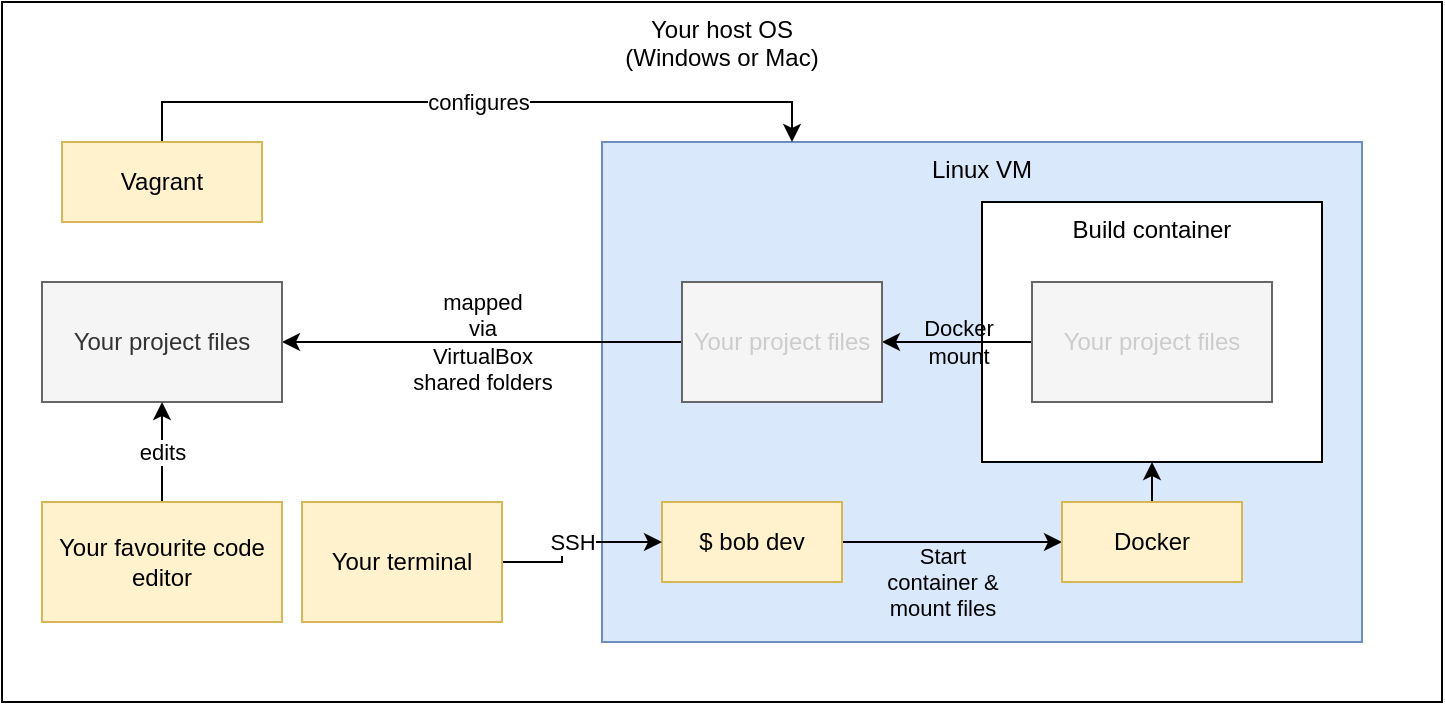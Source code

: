 <mxfile version="12.7.2" type="device"><diagram id="1fAdAfZUjY7qZz30e6KF" name="Page-1"><mxGraphModel dx="1235" dy="789" grid="1" gridSize="10" guides="1" tooltips="1" connect="1" arrows="1" fold="1" page="1" pageScale="1" pageWidth="850" pageHeight="1100" math="0" shadow="0"><root><mxCell id="0"/><mxCell id="1" parent="0"/><mxCell id="U2uAiQn7UONNPAVgJnzI-1" value="Your host OS&lt;br&gt;(Windows or Mac)" style="rounded=0;whiteSpace=wrap;html=1;verticalAlign=top;" vertex="1" parent="1"><mxGeometry x="30" y="90" width="720" height="350" as="geometry"/></mxCell><mxCell id="U2uAiQn7UONNPAVgJnzI-3" value="Linux VM" style="rounded=0;whiteSpace=wrap;html=1;verticalAlign=top;fillColor=#dae8fc;strokeColor=#6c8ebf;" vertex="1" parent="1"><mxGeometry x="330" y="160" width="380" height="250" as="geometry"/></mxCell><mxCell id="U2uAiQn7UONNPAVgJnzI-5" value="Build container" style="rounded=0;whiteSpace=wrap;html=1;verticalAlign=top;" vertex="1" parent="1"><mxGeometry x="520" y="190" width="170" height="130" as="geometry"/></mxCell><mxCell id="U2uAiQn7UONNPAVgJnzI-9" value="configures" style="edgeStyle=orthogonalEdgeStyle;rounded=0;orthogonalLoop=1;jettySize=auto;html=1;exitX=0.5;exitY=0;exitDx=0;exitDy=0;entryX=0.25;entryY=0;entryDx=0;entryDy=0;" edge="1" parent="1" source="U2uAiQn7UONNPAVgJnzI-2" target="U2uAiQn7UONNPAVgJnzI-3"><mxGeometry relative="1" as="geometry"/></mxCell><mxCell id="U2uAiQn7UONNPAVgJnzI-2" value="Vagrant" style="rounded=0;whiteSpace=wrap;html=1;fillColor=#fff2cc;strokeColor=#d6b656;" vertex="1" parent="1"><mxGeometry x="60" y="160" width="100" height="40" as="geometry"/></mxCell><mxCell id="U2uAiQn7UONNPAVgJnzI-13" value="Docker&lt;br&gt;mount" style="edgeStyle=orthogonalEdgeStyle;rounded=0;orthogonalLoop=1;jettySize=auto;html=1;exitX=0;exitY=0.5;exitDx=0;exitDy=0;entryX=1;entryY=0.5;entryDx=0;entryDy=0;labelBackgroundColor=none;" edge="1" parent="1" source="U2uAiQn7UONNPAVgJnzI-4" target="U2uAiQn7UONNPAVgJnzI-7"><mxGeometry relative="1" as="geometry"/></mxCell><mxCell id="U2uAiQn7UONNPAVgJnzI-4" value="Your project files" style="rounded=0;whiteSpace=wrap;html=1;fillColor=#f5f5f5;strokeColor=#666666;fontColor=#CCCCCC;" vertex="1" parent="1"><mxGeometry x="545" y="230" width="120" height="60" as="geometry"/></mxCell><mxCell id="U2uAiQn7UONNPAVgJnzI-12" value="mapped&lt;br&gt;via&lt;br&gt;VirtualBox&lt;br&gt;shared folders" style="edgeStyle=orthogonalEdgeStyle;rounded=0;orthogonalLoop=1;jettySize=auto;html=1;exitX=0;exitY=0.5;exitDx=0;exitDy=0;entryX=1;entryY=0.5;entryDx=0;entryDy=0;labelBackgroundColor=none;" edge="1" parent="1" source="U2uAiQn7UONNPAVgJnzI-7" target="U2uAiQn7UONNPAVgJnzI-8"><mxGeometry relative="1" as="geometry"/></mxCell><mxCell id="U2uAiQn7UONNPAVgJnzI-7" value="Your project files" style="rounded=0;whiteSpace=wrap;html=1;fillColor=#f5f5f5;strokeColor=#666666;fontColor=#CCCCCC;" vertex="1" parent="1"><mxGeometry x="370" y="230" width="100" height="60" as="geometry"/></mxCell><mxCell id="U2uAiQn7UONNPAVgJnzI-8" value="Your project files" style="rounded=0;whiteSpace=wrap;html=1;fillColor=#f5f5f5;strokeColor=#666666;fontColor=#333333;" vertex="1" parent="1"><mxGeometry x="50" y="230" width="120" height="60" as="geometry"/></mxCell><mxCell id="U2uAiQn7UONNPAVgJnzI-11" value="edits" style="edgeStyle=orthogonalEdgeStyle;rounded=0;orthogonalLoop=1;jettySize=auto;html=1;exitX=0.5;exitY=0;exitDx=0;exitDy=0;entryX=0.5;entryY=1;entryDx=0;entryDy=0;" edge="1" parent="1" source="U2uAiQn7UONNPAVgJnzI-10" target="U2uAiQn7UONNPAVgJnzI-8"><mxGeometry relative="1" as="geometry"/></mxCell><mxCell id="U2uAiQn7UONNPAVgJnzI-10" value="Your favourite code editor" style="rounded=0;whiteSpace=wrap;html=1;fillColor=#fff2cc;strokeColor=#d6b656;" vertex="1" parent="1"><mxGeometry x="50" y="340" width="120" height="60" as="geometry"/></mxCell><mxCell id="U2uAiQn7UONNPAVgJnzI-17" value="Start&lt;br&gt;container &amp;amp;&lt;br&gt;mount files" style="edgeStyle=orthogonalEdgeStyle;rounded=0;orthogonalLoop=1;jettySize=auto;html=1;exitX=1;exitY=0.5;exitDx=0;exitDy=0;entryX=0;entryY=0.5;entryDx=0;entryDy=0;labelBackgroundColor=none;" edge="1" parent="1" source="U2uAiQn7UONNPAVgJnzI-14" target="U2uAiQn7UONNPAVgJnzI-15"><mxGeometry x="-0.091" y="-20" relative="1" as="geometry"><mxPoint as="offset"/></mxGeometry></mxCell><mxCell id="U2uAiQn7UONNPAVgJnzI-14" value="$ bob dev" style="rounded=0;whiteSpace=wrap;html=1;fillColor=#fff2cc;strokeColor=#d6b656;" vertex="1" parent="1"><mxGeometry x="360" y="340" width="90" height="40" as="geometry"/></mxCell><mxCell id="U2uAiQn7UONNPAVgJnzI-16" style="edgeStyle=orthogonalEdgeStyle;rounded=0;orthogonalLoop=1;jettySize=auto;html=1;exitX=0.5;exitY=0;exitDx=0;exitDy=0;entryX=0.5;entryY=1;entryDx=0;entryDy=0;labelBackgroundColor=none;" edge="1" parent="1" source="U2uAiQn7UONNPAVgJnzI-15" target="U2uAiQn7UONNPAVgJnzI-5"><mxGeometry relative="1" as="geometry"/></mxCell><mxCell id="U2uAiQn7UONNPAVgJnzI-15" value="Docker" style="rounded=0;whiteSpace=wrap;html=1;fillColor=#fff2cc;strokeColor=#d6b656;" vertex="1" parent="1"><mxGeometry x="560" y="340" width="90" height="40" as="geometry"/></mxCell><mxCell id="U2uAiQn7UONNPAVgJnzI-19" value="SSH" style="edgeStyle=orthogonalEdgeStyle;rounded=0;orthogonalLoop=1;jettySize=auto;html=1;exitX=1;exitY=0.5;exitDx=0;exitDy=0;labelBackgroundColor=#ffffff;" edge="1" parent="1" source="U2uAiQn7UONNPAVgJnzI-18" target="U2uAiQn7UONNPAVgJnzI-14"><mxGeometry relative="1" as="geometry"><Array as="points"><mxPoint x="310" y="370"/><mxPoint x="310" y="360"/></Array></mxGeometry></mxCell><mxCell id="U2uAiQn7UONNPAVgJnzI-18" value="Your terminal" style="rounded=0;whiteSpace=wrap;html=1;fillColor=#fff2cc;strokeColor=#d6b656;" vertex="1" parent="1"><mxGeometry x="180" y="340" width="100" height="60" as="geometry"/></mxCell></root></mxGraphModel></diagram></mxfile>